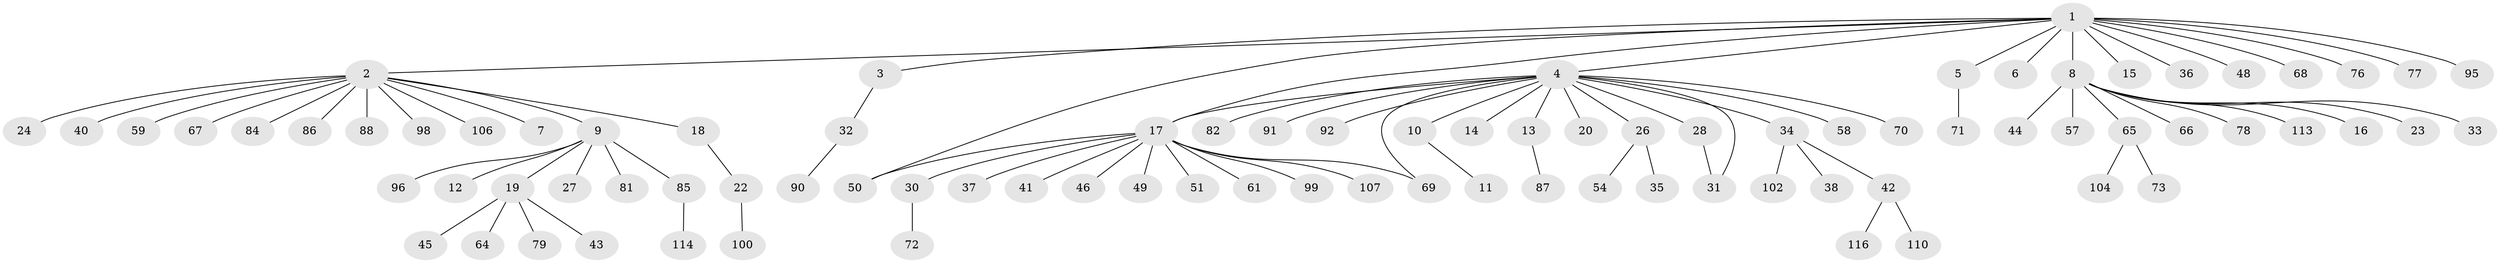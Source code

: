 // Generated by graph-tools (version 1.1) at 2025/23/03/03/25 07:23:55]
// undirected, 88 vertices, 91 edges
graph export_dot {
graph [start="1"]
  node [color=gray90,style=filled];
  1 [super="+60"];
  2 [super="+55"];
  3;
  4 [super="+94"];
  5 [super="+74"];
  6;
  7;
  8 [super="+21"];
  9 [super="+97"];
  10;
  11;
  12;
  13 [super="+117"];
  14 [super="+53"];
  15;
  16;
  17 [super="+101"];
  18;
  19 [super="+29"];
  20 [super="+75"];
  22 [super="+62"];
  23;
  24 [super="+25"];
  26 [super="+112"];
  27 [super="+52"];
  28;
  30 [super="+47"];
  31 [super="+93"];
  32 [super="+39"];
  33;
  34 [super="+115"];
  35 [super="+80"];
  36;
  37;
  38 [super="+56"];
  40;
  41;
  42 [super="+108"];
  43;
  44;
  45 [super="+89"];
  46;
  48 [super="+63"];
  49;
  50;
  51;
  54;
  57;
  58;
  59;
  61;
  64;
  65;
  66;
  67 [super="+105"];
  68;
  69;
  70;
  71;
  72 [super="+83"];
  73;
  76;
  77;
  78;
  79 [super="+109"];
  81;
  82 [super="+103"];
  84;
  85;
  86;
  87;
  88;
  90;
  91;
  92;
  95;
  96;
  98;
  99;
  100;
  102;
  104;
  106;
  107;
  110 [super="+111"];
  113;
  114;
  116;
  1 -- 2;
  1 -- 3;
  1 -- 4;
  1 -- 5;
  1 -- 6;
  1 -- 8;
  1 -- 15;
  1 -- 17;
  1 -- 36;
  1 -- 48;
  1 -- 50;
  1 -- 68;
  1 -- 76;
  1 -- 77;
  1 -- 95;
  2 -- 7;
  2 -- 9;
  2 -- 18;
  2 -- 24;
  2 -- 40;
  2 -- 59;
  2 -- 67;
  2 -- 84;
  2 -- 86;
  2 -- 88;
  2 -- 98;
  2 -- 106;
  3 -- 32;
  4 -- 10;
  4 -- 13;
  4 -- 14;
  4 -- 17;
  4 -- 20;
  4 -- 26;
  4 -- 28;
  4 -- 31;
  4 -- 34;
  4 -- 58;
  4 -- 69;
  4 -- 70;
  4 -- 82;
  4 -- 91;
  4 -- 92;
  5 -- 71;
  8 -- 16;
  8 -- 23;
  8 -- 33;
  8 -- 65;
  8 -- 66;
  8 -- 78;
  8 -- 113;
  8 -- 57;
  8 -- 44;
  9 -- 12;
  9 -- 19;
  9 -- 27;
  9 -- 81;
  9 -- 85;
  9 -- 96;
  10 -- 11;
  13 -- 87;
  17 -- 30;
  17 -- 37;
  17 -- 41;
  17 -- 46;
  17 -- 49;
  17 -- 50;
  17 -- 51;
  17 -- 61;
  17 -- 69;
  17 -- 99;
  17 -- 107;
  18 -- 22;
  19 -- 64;
  19 -- 43;
  19 -- 45;
  19 -- 79;
  22 -- 100;
  26 -- 35;
  26 -- 54;
  28 -- 31;
  30 -- 72;
  32 -- 90;
  34 -- 38;
  34 -- 42;
  34 -- 102;
  42 -- 110;
  42 -- 116;
  65 -- 73;
  65 -- 104;
  85 -- 114;
}
